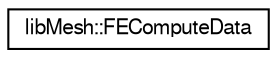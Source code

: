 digraph "Graphical Class Hierarchy"
{
  edge [fontname="FreeSans",fontsize="10",labelfontname="FreeSans",labelfontsize="10"];
  node [fontname="FreeSans",fontsize="10",shape=record];
  rankdir="LR";
  Node1 [label="libMesh::FEComputeData",height=0.2,width=0.4,color="black", fillcolor="white", style="filled",URL="$classlibMesh_1_1FEComputeData.html"];
}
